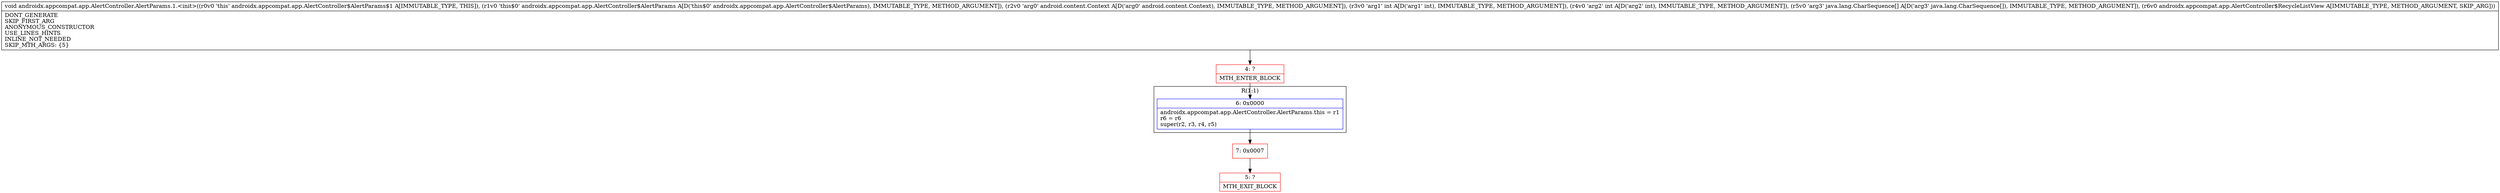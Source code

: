 digraph "CFG forandroidx.appcompat.app.AlertController.AlertParams.1.\<init\>(Landroidx\/appcompat\/app\/AlertController$AlertParams;Landroid\/content\/Context;II[Ljava\/lang\/CharSequence;Landroidx\/appcompat\/app\/AlertController$RecycleListView;)V" {
subgraph cluster_Region_1370294225 {
label = "R(1:1)";
node [shape=record,color=blue];
Node_6 [shape=record,label="{6\:\ 0x0000|androidx.appcompat.app.AlertController.AlertParams.this = r1\lr6 = r6\lsuper(r2, r3, r4, r5)\l}"];
}
Node_4 [shape=record,color=red,label="{4\:\ ?|MTH_ENTER_BLOCK\l}"];
Node_7 [shape=record,color=red,label="{7\:\ 0x0007}"];
Node_5 [shape=record,color=red,label="{5\:\ ?|MTH_EXIT_BLOCK\l}"];
MethodNode[shape=record,label="{void androidx.appcompat.app.AlertController.AlertParams.1.\<init\>((r0v0 'this' androidx.appcompat.app.AlertController$AlertParams$1 A[IMMUTABLE_TYPE, THIS]), (r1v0 'this$0' androidx.appcompat.app.AlertController$AlertParams A[D('this$0' androidx.appcompat.app.AlertController$AlertParams), IMMUTABLE_TYPE, METHOD_ARGUMENT]), (r2v0 'arg0' android.content.Context A[D('arg0' android.content.Context), IMMUTABLE_TYPE, METHOD_ARGUMENT]), (r3v0 'arg1' int A[D('arg1' int), IMMUTABLE_TYPE, METHOD_ARGUMENT]), (r4v0 'arg2' int A[D('arg2' int), IMMUTABLE_TYPE, METHOD_ARGUMENT]), (r5v0 'arg3' java.lang.CharSequence[] A[D('arg3' java.lang.CharSequence[]), IMMUTABLE_TYPE, METHOD_ARGUMENT]), (r6v0 androidx.appcompat.app.AlertController$RecycleListView A[IMMUTABLE_TYPE, METHOD_ARGUMENT, SKIP_ARG]))  | DONT_GENERATE\lSKIP_FIRST_ARG\lANONYMOUS_CONSTRUCTOR\lUSE_LINES_HINTS\lINLINE_NOT_NEEDED\lSKIP_MTH_ARGS: \{5\}\l}"];
MethodNode -> Node_4;Node_6 -> Node_7;
Node_4 -> Node_6;
Node_7 -> Node_5;
}

